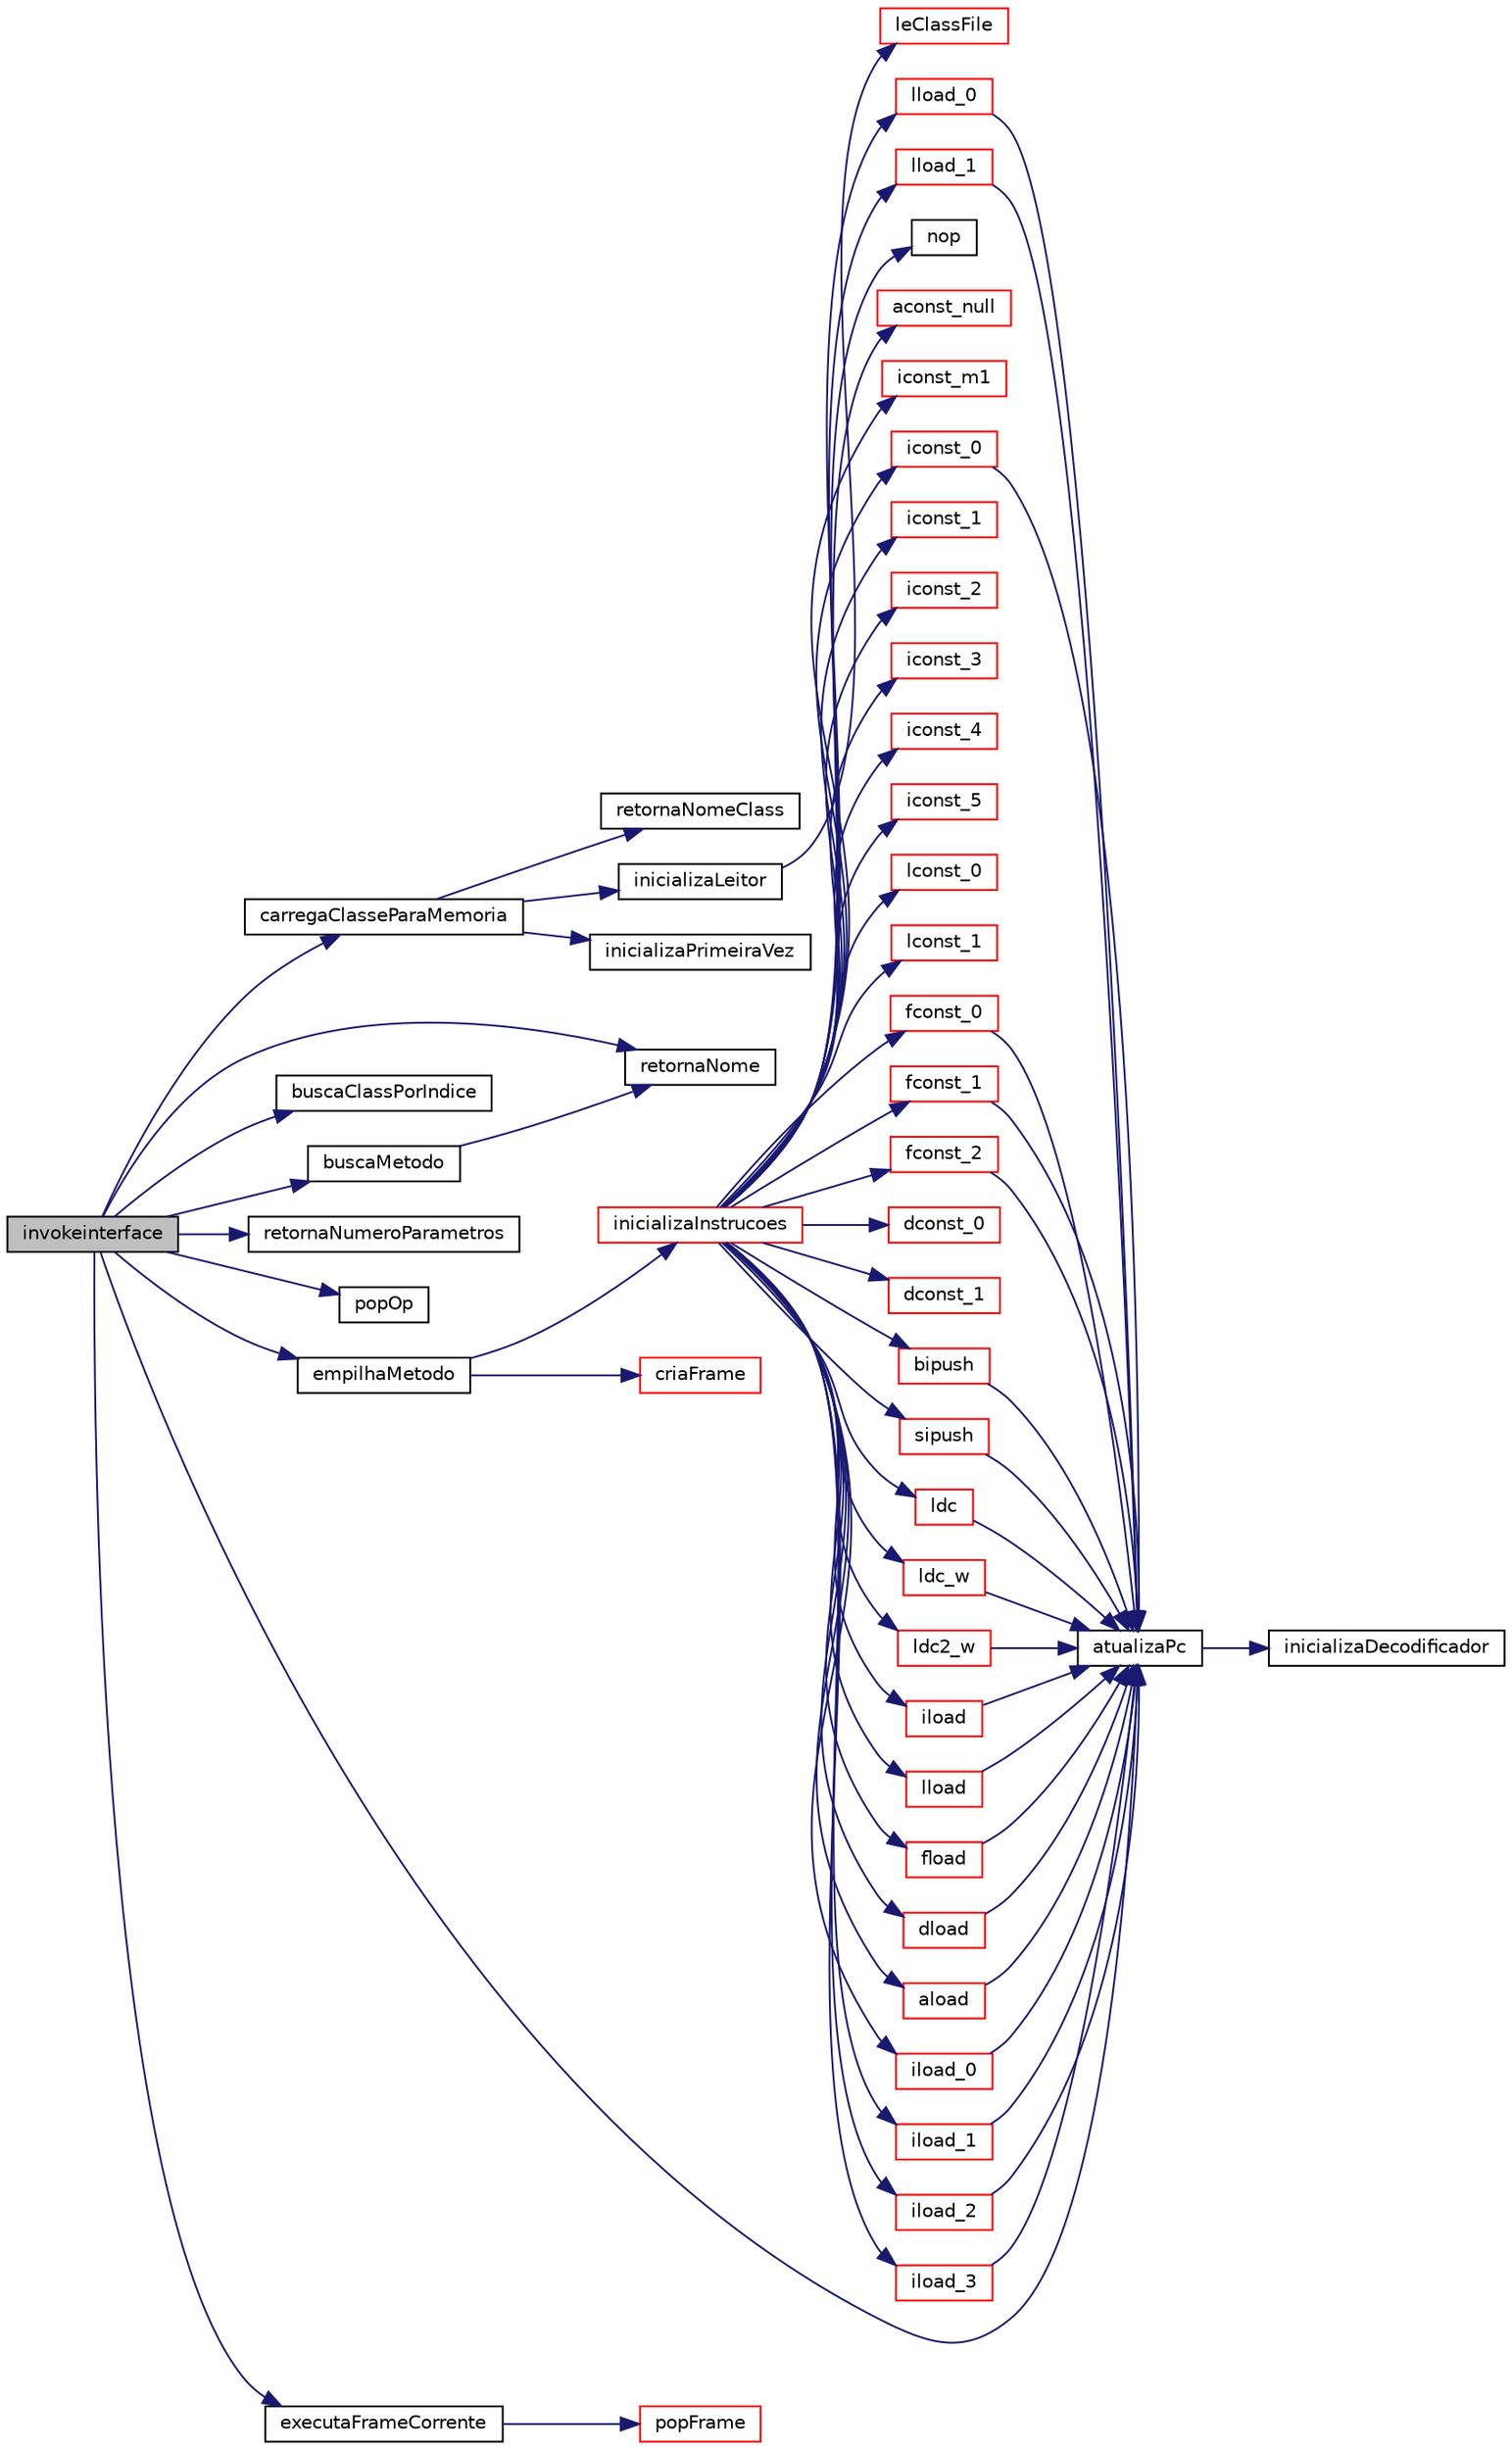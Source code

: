 digraph "invokeinterface"
{
 // INTERACTIVE_SVG=YES
  edge [fontname="Helvetica",fontsize="10",labelfontname="Helvetica",labelfontsize="10"];
  node [fontname="Helvetica",fontsize="10",shape=record];
  rankdir="LR";
  Node1930 [label="invokeinterface",height=0.2,width=0.4,color="black", fillcolor="grey75", style="filled", fontcolor="black"];
  Node1930 -> Node1931 [color="midnightblue",fontsize="10",style="solid"];
  Node1931 [label="retornaNome",height=0.2,width=0.4,color="black", fillcolor="white", style="filled",URL="$carregador_8c.html#aac550604e02bb2506492757b974c6856"];
  Node1930 -> Node1932 [color="midnightblue",fontsize="10",style="solid"];
  Node1932 [label="carregaClasseParaMemoria",height=0.2,width=0.4,color="black", fillcolor="white", style="filled",URL="$carregador_8c.html#aa8226828a719a729baa6de54497dbd06"];
  Node1932 -> Node1933 [color="midnightblue",fontsize="10",style="solid"];
  Node1933 [label="inicializaPrimeiraVez",height=0.2,width=0.4,color="black", fillcolor="white", style="filled",URL="$carregador_8c.html#ad79fe3f83657a5542b2278537ccfbdd1"];
  Node1932 -> Node1934 [color="midnightblue",fontsize="10",style="solid"];
  Node1934 [label="retornaNomeClass",height=0.2,width=0.4,color="black", fillcolor="white", style="filled",URL="$carregador_8c.html#a9c9a3135d3a02d275706a00116816824"];
  Node1932 -> Node1935 [color="midnightblue",fontsize="10",style="solid"];
  Node1935 [label="inicializaLeitor",height=0.2,width=0.4,color="black", fillcolor="white", style="filled",URL="$leitor_8c.html#a6d3ec8ddebcd48da7d95668d16ec46ea"];
  Node1935 -> Node1936 [color="midnightblue",fontsize="10",style="solid"];
  Node1936 [label="leClassFile",height=0.2,width=0.4,color="red", fillcolor="white", style="filled",URL="$leitor_8c.html#a8a9afe01d56583162e5d2d4fba0a38aa"];
  Node1930 -> Node1950 [color="midnightblue",fontsize="10",style="solid"];
  Node1950 [label="buscaClassPorIndice",height=0.2,width=0.4,color="black", fillcolor="white", style="filled",URL="$carregador_8c.html#a5791c228ebcf57d6eb24ba9618eae973"];
  Node1930 -> Node1951 [color="midnightblue",fontsize="10",style="solid"];
  Node1951 [label="buscaMetodo",height=0.2,width=0.4,color="black", fillcolor="white", style="filled",URL="$metodo_8c.html#abb219a6aa784e80d485f19d7b5aa2938"];
  Node1951 -> Node1931 [color="midnightblue",fontsize="10",style="solid"];
  Node1930 -> Node1952 [color="midnightblue",fontsize="10",style="solid"];
  Node1952 [label="retornaNumeroParametros",height=0.2,width=0.4,color="black", fillcolor="white", style="filled",URL="$metodo_8c.html#ada12ca83079c04e89a1e5814004a1a59"];
  Node1930 -> Node1953 [color="midnightblue",fontsize="10",style="solid"];
  Node1953 [label="popOp",height=0.2,width=0.4,color="black", fillcolor="white", style="filled",URL="$frame_8c.html#a3670f378856724ca85ced056e6bfc5c4"];
  Node1930 -> Node1954 [color="midnightblue",fontsize="10",style="solid"];
  Node1954 [label="empilhaMetodo",height=0.2,width=0.4,color="black", fillcolor="white", style="filled",URL="$metodo_8c.html#abd0ddf4dcb0a8259896fe735c94e23b4"];
  Node1954 -> Node1955 [color="midnightblue",fontsize="10",style="solid"];
  Node1955 [label="inicializaInstrucoes",height=0.2,width=0.4,color="red", fillcolor="white", style="filled",URL="$instrucao_8c.html#a308f4b87fb42ab5a62790c0127003ebe"];
  Node1955 -> Node1956 [color="midnightblue",fontsize="10",style="solid"];
  Node1956 [label="nop",height=0.2,width=0.4,color="black", fillcolor="white", style="filled",URL="$instrucao_8c.html#a9feb7476507383309c8e3ff2648016f3"];
  Node1955 -> Node1957 [color="midnightblue",fontsize="10",style="solid"];
  Node1957 [label="aconst_null",height=0.2,width=0.4,color="red", fillcolor="white", style="filled",URL="$instrucao_8c.html#abe6dd55d61a71f86f8039f4e2d1d00c8"];
  Node1955 -> Node1959 [color="midnightblue",fontsize="10",style="solid"];
  Node1959 [label="iconst_m1",height=0.2,width=0.4,color="red", fillcolor="white", style="filled",URL="$instrucao_8c.html#a3d4fe47d548d6189745787177183c38c"];
  Node1955 -> Node1960 [color="midnightblue",fontsize="10",style="solid"];
  Node1960 [label="iconst_0",height=0.2,width=0.4,color="red", fillcolor="white", style="filled",URL="$instrucao_8c.html#aea322ceba1bd8d3ef7f33273d58e6f0b"];
  Node1960 -> Node1961 [color="midnightblue",fontsize="10",style="solid"];
  Node1961 [label="atualizaPc",height=0.2,width=0.4,color="black", fillcolor="white", style="filled",URL="$instrucao_8c.html#abcf4bbde1212f9bb0f2ee7a6ba5aec08"];
  Node1961 -> Node1947 [color="midnightblue",fontsize="10",style="solid"];
  Node1947 [label="inicializaDecodificador",height=0.2,width=0.4,color="black", fillcolor="white", style="filled",URL="$decodificador_8c.html#ac4ac4bcce3fed96b1a2657ceafda40bc"];
  Node1955 -> Node1962 [color="midnightblue",fontsize="10",style="solid"];
  Node1962 [label="iconst_1",height=0.2,width=0.4,color="red", fillcolor="white", style="filled",URL="$instrucao_8c.html#ad99980f3110041de270ec04c53107b8f"];
  Node1955 -> Node1963 [color="midnightblue",fontsize="10",style="solid"];
  Node1963 [label="iconst_2",height=0.2,width=0.4,color="red", fillcolor="white", style="filled",URL="$instrucao_8c.html#ade068b77731b687d290ff8110b5111fb"];
  Node1955 -> Node1964 [color="midnightblue",fontsize="10",style="solid"];
  Node1964 [label="iconst_3",height=0.2,width=0.4,color="red", fillcolor="white", style="filled",URL="$instrucao_8c.html#aa4de912d11b59f82deba1dc335d69123"];
  Node1955 -> Node1965 [color="midnightblue",fontsize="10",style="solid"];
  Node1965 [label="iconst_4",height=0.2,width=0.4,color="red", fillcolor="white", style="filled",URL="$instrucao_8c.html#a8c772a238a36dc3c353206ec51a65382"];
  Node1955 -> Node1966 [color="midnightblue",fontsize="10",style="solid"];
  Node1966 [label="iconst_5",height=0.2,width=0.4,color="red", fillcolor="white", style="filled",URL="$instrucao_8c.html#a2e5a16634b3e5c00d324b462ea77183b"];
  Node1955 -> Node1967 [color="midnightblue",fontsize="10",style="solid"];
  Node1967 [label="lconst_0",height=0.2,width=0.4,color="red", fillcolor="white", style="filled",URL="$instrucao_8c.html#a404bc01bc13afddc52495b6a77a2ff4d"];
  Node1955 -> Node1968 [color="midnightblue",fontsize="10",style="solid"];
  Node1968 [label="lconst_1",height=0.2,width=0.4,color="red", fillcolor="white", style="filled",URL="$instrucao_8c.html#a47ef909a27b1a683c8941d87f542b162"];
  Node1955 -> Node1969 [color="midnightblue",fontsize="10",style="solid"];
  Node1969 [label="fconst_0",height=0.2,width=0.4,color="red", fillcolor="white", style="filled",URL="$instrucao_8c.html#a86f714d43e3b969d5c30dbfdabd472bf"];
  Node1969 -> Node1961 [color="midnightblue",fontsize="10",style="solid"];
  Node1955 -> Node1970 [color="midnightblue",fontsize="10",style="solid"];
  Node1970 [label="fconst_1",height=0.2,width=0.4,color="red", fillcolor="white", style="filled",URL="$instrucao_8c.html#ab87ae6df1b95fd3c3829af30ba899199"];
  Node1970 -> Node1961 [color="midnightblue",fontsize="10",style="solid"];
  Node1955 -> Node1971 [color="midnightblue",fontsize="10",style="solid"];
  Node1971 [label="fconst_2",height=0.2,width=0.4,color="red", fillcolor="white", style="filled",URL="$instrucao_8c.html#aa2c5e3ce6d5b8daf54213367d7f02f25"];
  Node1971 -> Node1961 [color="midnightblue",fontsize="10",style="solid"];
  Node1955 -> Node1972 [color="midnightblue",fontsize="10",style="solid"];
  Node1972 [label="dconst_0",height=0.2,width=0.4,color="red", fillcolor="white", style="filled",URL="$instrucao_8c.html#a06b623842362ff5bad4321bd3901c041"];
  Node1955 -> Node1973 [color="midnightblue",fontsize="10",style="solid"];
  Node1973 [label="dconst_1",height=0.2,width=0.4,color="red", fillcolor="white", style="filled",URL="$instrucao_8c.html#a7f89f5063a41ce732da654abce7f1c81"];
  Node1955 -> Node1974 [color="midnightblue",fontsize="10",style="solid"];
  Node1974 [label="bipush",height=0.2,width=0.4,color="red", fillcolor="white", style="filled",URL="$instrucao_8c.html#a63e60d614254aaf759e91850ce33be71"];
  Node1974 -> Node1961 [color="midnightblue",fontsize="10",style="solid"];
  Node1955 -> Node1975 [color="midnightblue",fontsize="10",style="solid"];
  Node1975 [label="sipush",height=0.2,width=0.4,color="red", fillcolor="white", style="filled",URL="$instrucao_8c.html#ab232b871bc72922db8f077fc3f356348"];
  Node1975 -> Node1961 [color="midnightblue",fontsize="10",style="solid"];
  Node1955 -> Node1976 [color="midnightblue",fontsize="10",style="solid"];
  Node1976 [label="ldc",height=0.2,width=0.4,color="red", fillcolor="white", style="filled",URL="$instrucao_8c.html#a05601922d5b1a9203cd26a1a21789255"];
  Node1976 -> Node1961 [color="midnightblue",fontsize="10",style="solid"];
  Node1955 -> Node1978 [color="midnightblue",fontsize="10",style="solid"];
  Node1978 [label="ldc_w",height=0.2,width=0.4,color="red", fillcolor="white", style="filled",URL="$instrucao_8c.html#a24bf1524b99a783375f26b5e4f79fb44"];
  Node1978 -> Node1961 [color="midnightblue",fontsize="10",style="solid"];
  Node1955 -> Node1979 [color="midnightblue",fontsize="10",style="solid"];
  Node1979 [label="ldc2_w",height=0.2,width=0.4,color="red", fillcolor="white", style="filled",URL="$instrucao_8c.html#ae507168e021393f8ee28cf11c80e5349"];
  Node1979 -> Node1961 [color="midnightblue",fontsize="10",style="solid"];
  Node1955 -> Node1980 [color="midnightblue",fontsize="10",style="solid"];
  Node1980 [label="iload",height=0.2,width=0.4,color="red", fillcolor="white", style="filled",URL="$instrucao_8c.html#a30a4061a47793773606ff72c0b81ddb1"];
  Node1980 -> Node1961 [color="midnightblue",fontsize="10",style="solid"];
  Node1955 -> Node1981 [color="midnightblue",fontsize="10",style="solid"];
  Node1981 [label="lload",height=0.2,width=0.4,color="red", fillcolor="white", style="filled",URL="$instrucao_8c.html#a7226903dff59a80c04a44f84578cdad0"];
  Node1981 -> Node1961 [color="midnightblue",fontsize="10",style="solid"];
  Node1955 -> Node1982 [color="midnightblue",fontsize="10",style="solid"];
  Node1982 [label="fload",height=0.2,width=0.4,color="red", fillcolor="white", style="filled",URL="$instrucao_8c.html#aa3e85071d417a5fc35d9acca2deb91e2"];
  Node1982 -> Node1961 [color="midnightblue",fontsize="10",style="solid"];
  Node1955 -> Node1983 [color="midnightblue",fontsize="10",style="solid"];
  Node1983 [label="dload",height=0.2,width=0.4,color="red", fillcolor="white", style="filled",URL="$instrucao_8c.html#aee02129130ae41bfde27b94ac97dbe80"];
  Node1983 -> Node1961 [color="midnightblue",fontsize="10",style="solid"];
  Node1955 -> Node1984 [color="midnightblue",fontsize="10",style="solid"];
  Node1984 [label="aload",height=0.2,width=0.4,color="red", fillcolor="white", style="filled",URL="$instrucao_8c.html#a0612d86928db91f08031ee340d996be3"];
  Node1984 -> Node1961 [color="midnightblue",fontsize="10",style="solid"];
  Node1955 -> Node1985 [color="midnightblue",fontsize="10",style="solid"];
  Node1985 [label="iload_0",height=0.2,width=0.4,color="red", fillcolor="white", style="filled",URL="$instrucao_8c.html#aca5ca79be27a14e2dba470ceb7f3654a"];
  Node1985 -> Node1961 [color="midnightblue",fontsize="10",style="solid"];
  Node1955 -> Node1986 [color="midnightblue",fontsize="10",style="solid"];
  Node1986 [label="iload_1",height=0.2,width=0.4,color="red", fillcolor="white", style="filled",URL="$instrucao_8c.html#a10fcbbe1a4c6ddec0bbe135218268af9"];
  Node1986 -> Node1961 [color="midnightblue",fontsize="10",style="solid"];
  Node1955 -> Node1987 [color="midnightblue",fontsize="10",style="solid"];
  Node1987 [label="iload_2",height=0.2,width=0.4,color="red", fillcolor="white", style="filled",URL="$instrucao_8c.html#a3bd5260f8a2c829e158d7f49b1ef7e91"];
  Node1987 -> Node1961 [color="midnightblue",fontsize="10",style="solid"];
  Node1955 -> Node1988 [color="midnightblue",fontsize="10",style="solid"];
  Node1988 [label="iload_3",height=0.2,width=0.4,color="red", fillcolor="white", style="filled",URL="$instrucao_8c.html#a244c1eb8abc603a256a5e932beb9fa75"];
  Node1988 -> Node1961 [color="midnightblue",fontsize="10",style="solid"];
  Node1955 -> Node1989 [color="midnightblue",fontsize="10",style="solid"];
  Node1989 [label="lload_0",height=0.2,width=0.4,color="red", fillcolor="white", style="filled",URL="$instrucao_8c.html#abeae105a6ead0eb87caedb8ad91a5770"];
  Node1989 -> Node1961 [color="midnightblue",fontsize="10",style="solid"];
  Node1955 -> Node1990 [color="midnightblue",fontsize="10",style="solid"];
  Node1990 [label="lload_1",height=0.2,width=0.4,color="red", fillcolor="white", style="filled",URL="$instrucao_8c.html#aadaebe19e5662365a33a9a0ab37b8335"];
  Node1990 -> Node1961 [color="midnightblue",fontsize="10",style="solid"];
  Node1954 -> Node2161 [color="midnightblue",fontsize="10",style="solid"];
  Node2161 [label="criaFrame",height=0.2,width=0.4,color="red", fillcolor="white", style="filled",URL="$frame_8c.html#a043120e5dc10c5874fafd5b92506dd54"];
  Node1930 -> Node2142 [color="midnightblue",fontsize="10",style="solid"];
  Node2142 [label="executaFrameCorrente",height=0.2,width=0.4,color="black", fillcolor="white", style="filled",URL="$metodo_8c.html#ae6a6b8342dd5977b74379e5295614ea8"];
  Node2142 -> Node2143 [color="midnightblue",fontsize="10",style="solid"];
  Node2143 [label="popFrame",height=0.2,width=0.4,color="red", fillcolor="white", style="filled",URL="$frame_8c.html#aca9cbfa46eaa4e3c07217b16d0c5212e"];
  Node1930 -> Node1961 [color="midnightblue",fontsize="10",style="solid"];
}
